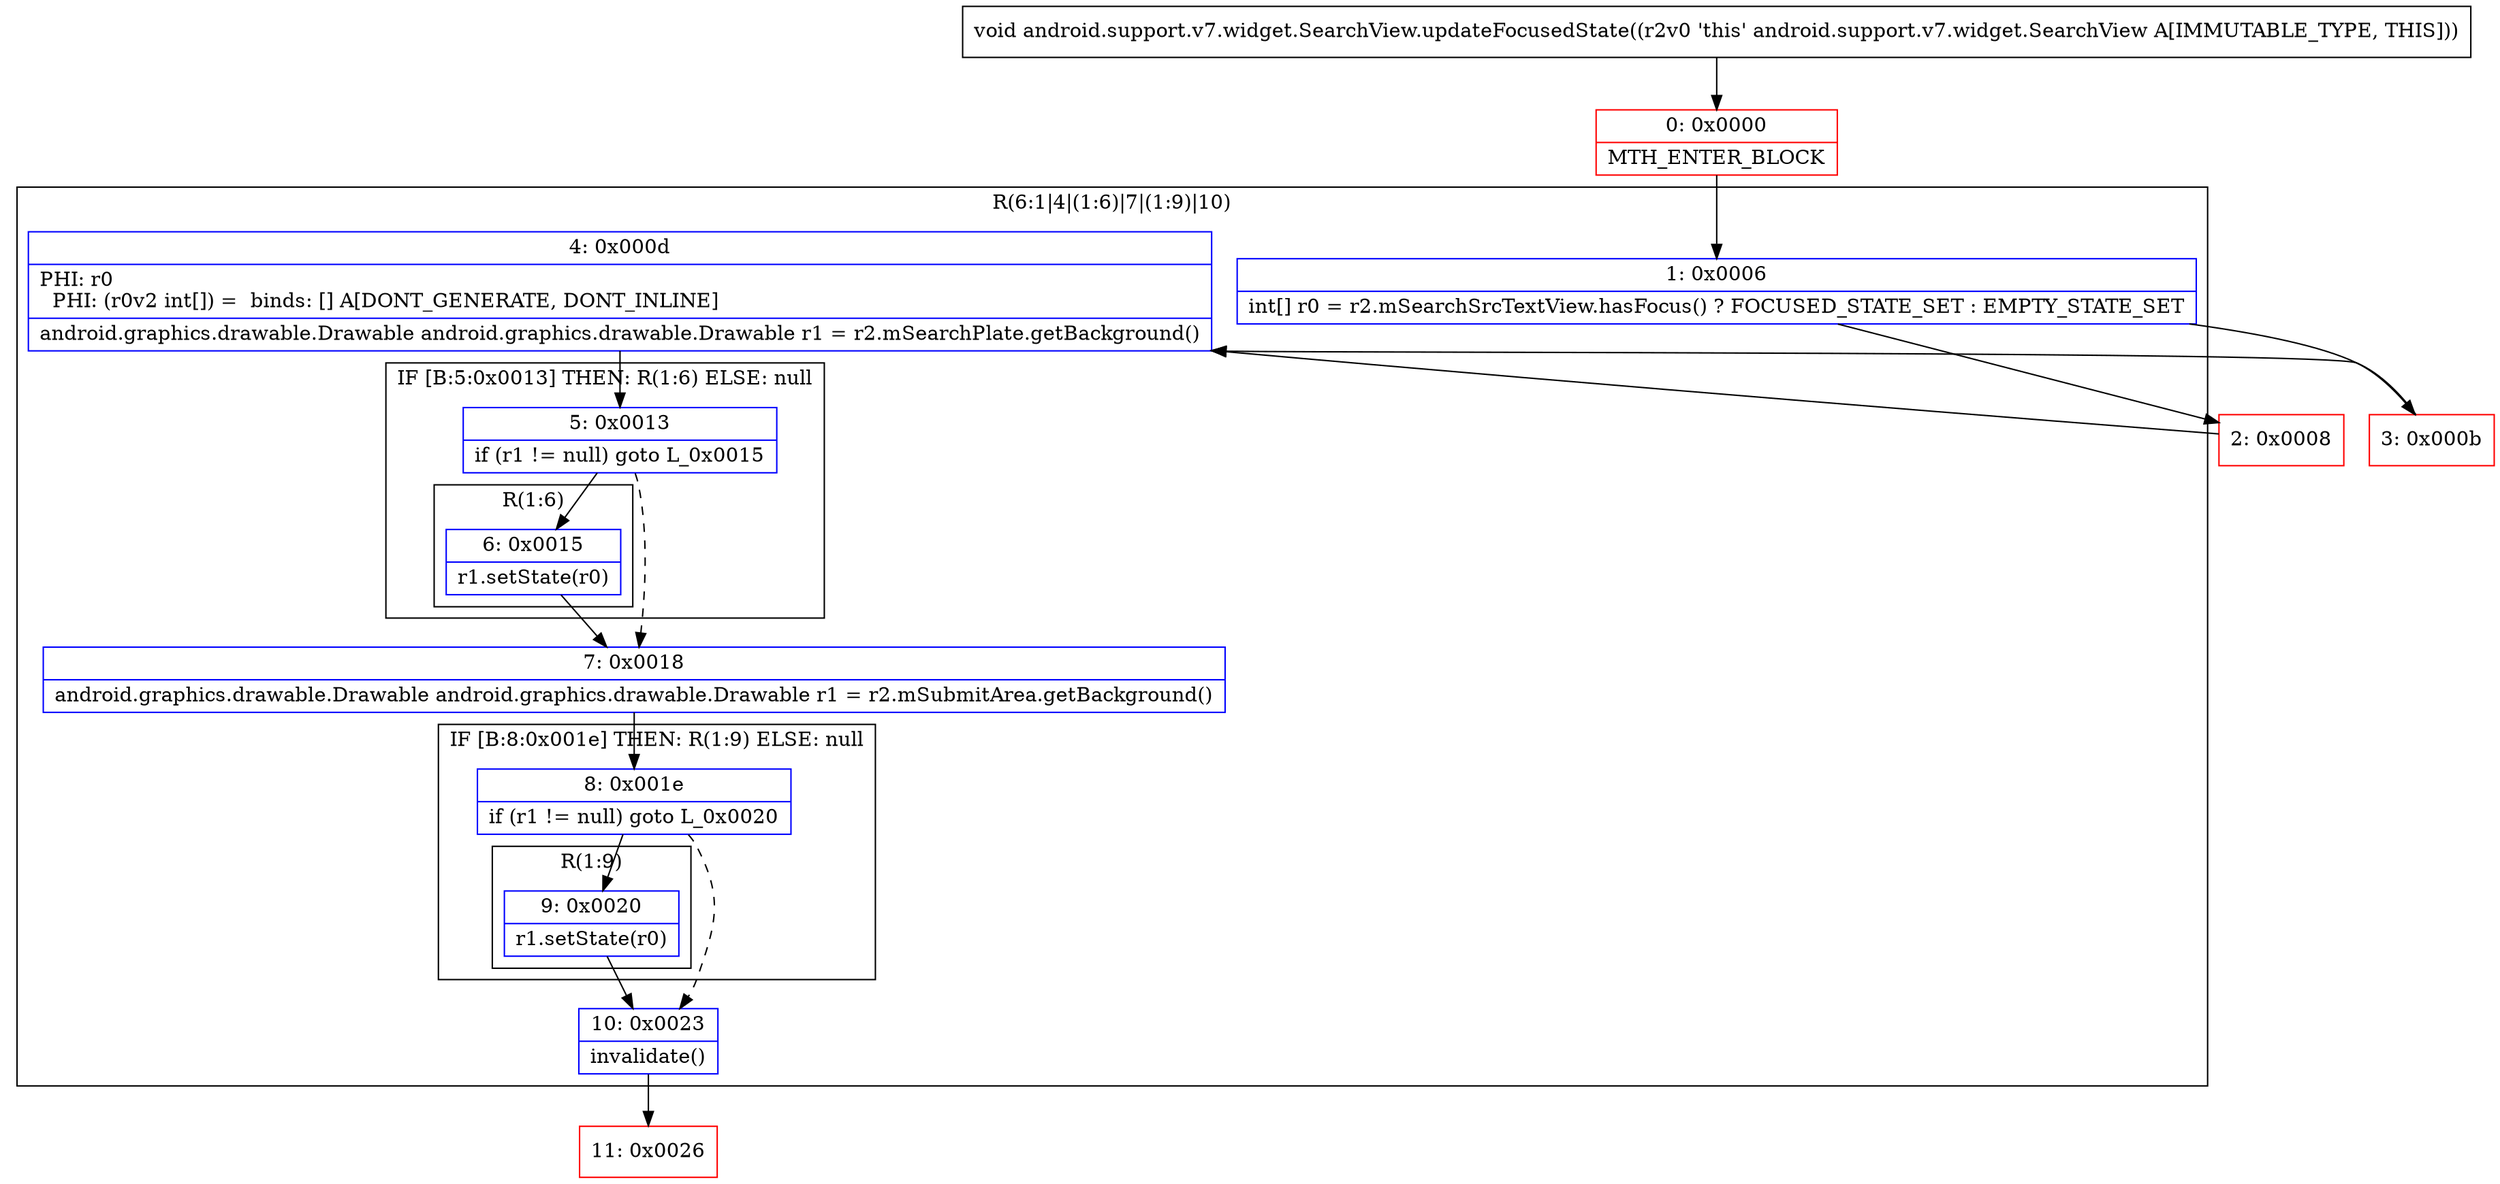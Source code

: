 digraph "CFG forandroid.support.v7.widget.SearchView.updateFocusedState()V" {
subgraph cluster_Region_260358972 {
label = "R(6:1|4|(1:6)|7|(1:9)|10)";
node [shape=record,color=blue];
Node_1 [shape=record,label="{1\:\ 0x0006|int[] r0 = r2.mSearchSrcTextView.hasFocus() ? FOCUSED_STATE_SET : EMPTY_STATE_SET\l}"];
Node_4 [shape=record,label="{4\:\ 0x000d|PHI: r0 \l  PHI: (r0v2 int[]) =  binds: [] A[DONT_GENERATE, DONT_INLINE]\l|android.graphics.drawable.Drawable android.graphics.drawable.Drawable r1 = r2.mSearchPlate.getBackground()\l}"];
subgraph cluster_IfRegion_781157783 {
label = "IF [B:5:0x0013] THEN: R(1:6) ELSE: null";
node [shape=record,color=blue];
Node_5 [shape=record,label="{5\:\ 0x0013|if (r1 != null) goto L_0x0015\l}"];
subgraph cluster_Region_1038795507 {
label = "R(1:6)";
node [shape=record,color=blue];
Node_6 [shape=record,label="{6\:\ 0x0015|r1.setState(r0)\l}"];
}
}
Node_7 [shape=record,label="{7\:\ 0x0018|android.graphics.drawable.Drawable android.graphics.drawable.Drawable r1 = r2.mSubmitArea.getBackground()\l}"];
subgraph cluster_IfRegion_121319001 {
label = "IF [B:8:0x001e] THEN: R(1:9) ELSE: null";
node [shape=record,color=blue];
Node_8 [shape=record,label="{8\:\ 0x001e|if (r1 != null) goto L_0x0020\l}"];
subgraph cluster_Region_1984726104 {
label = "R(1:9)";
node [shape=record,color=blue];
Node_9 [shape=record,label="{9\:\ 0x0020|r1.setState(r0)\l}"];
}
}
Node_10 [shape=record,label="{10\:\ 0x0023|invalidate()\l}"];
}
Node_0 [shape=record,color=red,label="{0\:\ 0x0000|MTH_ENTER_BLOCK\l}"];
Node_2 [shape=record,color=red,label="{2\:\ 0x0008}"];
Node_3 [shape=record,color=red,label="{3\:\ 0x000b}"];
Node_11 [shape=record,color=red,label="{11\:\ 0x0026}"];
MethodNode[shape=record,label="{void android.support.v7.widget.SearchView.updateFocusedState((r2v0 'this' android.support.v7.widget.SearchView A[IMMUTABLE_TYPE, THIS])) }"];
MethodNode -> Node_0;
Node_1 -> Node_2;
Node_1 -> Node_3;
Node_4 -> Node_5;
Node_5 -> Node_6;
Node_5 -> Node_7[style=dashed];
Node_6 -> Node_7;
Node_7 -> Node_8;
Node_8 -> Node_9;
Node_8 -> Node_10[style=dashed];
Node_9 -> Node_10;
Node_10 -> Node_11;
Node_0 -> Node_1;
Node_2 -> Node_4;
Node_3 -> Node_4;
}


